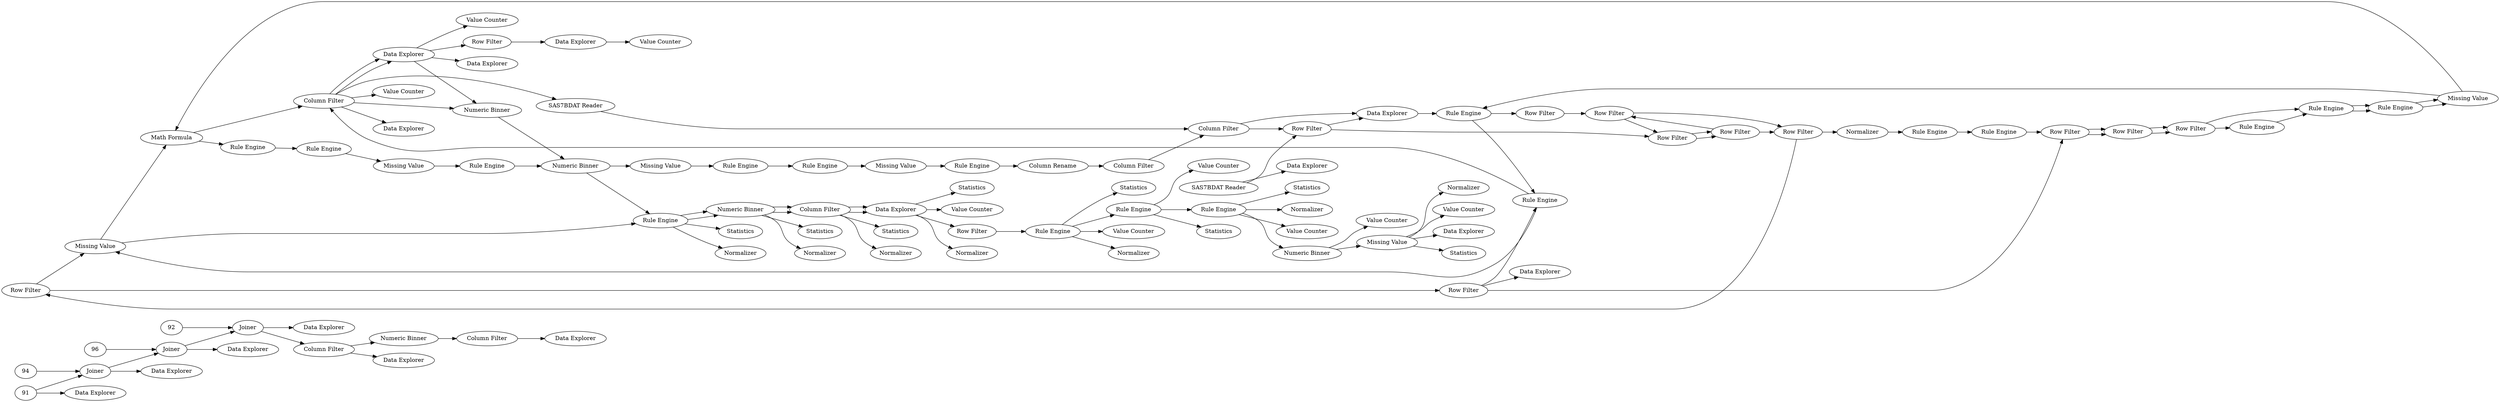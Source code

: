 digraph {
	90 [label=Joiner]
	9 [label="SAS7BDAT Reader"]
	21 [label="Column Filter"]
	28 [label="Rule Engine"]
	29 [label="Rule Engine"]
	30 [label="Rule Engine"]
	31 [label="Rule Engine"]
	32 [label="Rule Engine"]
	33 [label=Statistics]
	34 [label=Statistics]
	35 [label=Statistics]
	36 [label=Normalizer]
	37 [label=Normalizer]
	38 [label=Normalizer]
	39 [label=Normalizer]
	40 [label=Normalizer]
	41 [label=Statistics]
	42 [label=Statistics]
	43 [label="Rule Engine"]
	44 [label="Rule Engine"]
	45 [label=Statistics]
	46 [label="Missing Value"]
	47 [label=Statistics]
	48 [label=Normalizer]
	49 [label=Statistics]
	50 [label=Normalizer]
	62 [label="Value Counter"]
	63 [label="Value Counter"]
	64 [label="Value Counter"]
	65 [label="Value Counter"]
	66 [label="Value Counter"]
	69 [label="Value Counter"]
	70 [label="Data Explorer"]
	71 [label="Row Filter"]
	72 [label="Numeric Binner"]
	10 [label="SAS7BDAT Reader"]
	20 [label="Column Filter"]
	22 [label="Rule Engine"]
	23 [label="Missing Value"]
	24 [label=Statistics]
	25 [label=Statistics]
	55 [label="Data Explorer"]
	56 [label="Data Explorer"]
	57 [label="Data Explorer"]
	58 [label="Data Explorer"]
	59 [label="Row Filter"]
	61 [label="Value Counter"]
	67 [label="Value Counter"]
	68 [label="Value Counter"]
	93 [label=Joiner]
	1 [label="SAS7BDAT Reader"]
	2 [label="Row Filter"]
	3 [label="Row Filter"]
	4 [label="Data Explorer"]
	5 [label="Rule Engine"]
	6 [label="Rule Engine"]
	7 [label="Column Filter"]
	8 [label="Missing Value"]
	11 [label="Missing Value"]
	12 [label="Rule Engine"]
	13 [label="Rule Engine"]
	14 [label="Rule Engine"]
	15 [label="Missing Value"]
	16 [label="Rule Engine"]
	17 [label="Rule Engine"]
	18 [label="Missing Value"]
	19 [label="Row Filter"]
	26 [label="Rule Engine"]
	27 [label="Missing Value"]
	75 [label="Rule Engine"]
	76 [label="Data Explorer"]
	77 [label="Rule Engine"]
	78 [label="Column Rename"]
	79 [label="Column Filter"]
	80 [label=Normalizer]
	81 [label="Rule Engine"]
	82 [label="Missing Value"]
	83 [label="Missing Value"]
	84 [label="Rule Engine"]
	85 [label="Rule Engine"]
	86 [label="Rule Engine"]
	87 [label="Rule Engine"]
	88 [label="Rule Engine"]
	89 [label="Row Filter"]
	95 [label=Joiner]
	2 [label="Row Filter"]
	3 [label="Data Explorer"]
	4 [label="Column Filter"]
	5 [label="Row Filter"]
	6 [label="Row Filter"]
	7 [label="Row Filter"]
	8 [label="Row Filter"]
	9 [label="Row Filter"]
	10 [label="Row Filter"]
	11 [label="Row Filter"]
	12 [label="Row Filter"]
	13 [label="Row Filter"]
	15 [label="Rule Engine"]
	16 [label="Rule Engine"]
	17 [label="Missing Value"]
	18 [label="Math Formula"]
	19 [label="Rule Engine"]
	20 [label="Rule Engine"]
	21 [label="Missing Value"]
	22 [label="Column Filter"]
	23 [label="Data Explorer"]
	24 [label="SAS7BDAT Reader"]
	25 [label="Numeric Binner"]
	26 [label="Numeric Binner"]
	28 [label="Rule Engine"]
	29 [label="Numeric Binner"]
	30 [label="Column Filter"]
	31 [label="Data Explorer"]
	97 [label="Data Explorer"]
	98 [label="Column Filter"]
	99 [label="Data Explorer"]
	100 [label="Numeric Binner"]
	101 [label="Column Filter"]
	102 [label="Data Explorer"]
	103 [label="Data Explorer"]
	104 [label="Data Explorer"]
	105 [label="Data Explorer"]
	9 -> 21
	21 -> 28
	28 -> 29
	28 -> 36
	28 -> 33
	29 -> 30
	29 -> 37
	29 -> 34
	30 -> 31
	30 -> 38
	30 -> 35
	31 -> 71
	31 -> 66
	31 -> 41
	31 -> 39
	32 -> 40
	32 -> 42
	32 -> 43
	32 -> 62
	43 -> 45
	43 -> 44
	43 -> 63
	44 -> 49
	44 -> 50
	44 -> 72
	44 -> 64
	46 -> 47
	46 -> 48
	46 -> 70
	46 -> 69
	71 -> 32
	72 -> 65
	72 -> 46
	10 -> 57
	10 -> 20
	20 -> 22
	22 -> 23
	22 -> 55
	22 -> 61
	22 -> 24
	23 -> 59
	23 -> 25
	23 -> 56
	23 -> 67
	58 -> 68
	59 -> 58
	1 -> 2
	1 -> 76
	2 -> 3
	3 -> 19
	5 -> 6
	6 -> 8
	7 -> 5
	8 -> 80
	11 -> 12
	12 -> 13
	13 -> 14
	14 -> 15
	15 -> 16
	16 -> 17
	17 -> 18
	18 -> 84
	19 -> 89
	26 -> 83
	27 -> 81
	75 -> 27
	77 -> 88
	78 -> 79
	79 -> 4
	80 -> 77
	81 -> 78
	82 -> 87
	83 -> 86
	84 -> 85
	85 -> 82
	86 -> 75
	87 -> 26
	88 -> 11
	89 -> 7
	2 -> 5
	4 -> 2
	4 -> 3
	5 -> 6
	6 -> 7
	7 -> 8
	8 -> 9
	9 -> 10
	10 -> 11
	11 -> 12
	12 -> 13
	13 -> 15
	15 -> 16
	16 -> 17
	17 -> 19
	18 -> 22
	19 -> 20
	20 -> 21
	21 -> 18
	22 -> 23
	22 -> 25
	24 -> 4
	25 -> 26
	26 -> 28
	28 -> 29
	29 -> 30
	30 -> 31
	90 -> 93
	90 -> 104
	91 -> 90
	91 -> 105
	92 -> 95
	93 -> 95
	93 -> 103
	94 -> 90
	95 -> 98
	95 -> 97
	96 -> 93
	98 -> 102
	98 -> 100
	100 -> 101
	101 -> 99
	rankdir=LR
}
